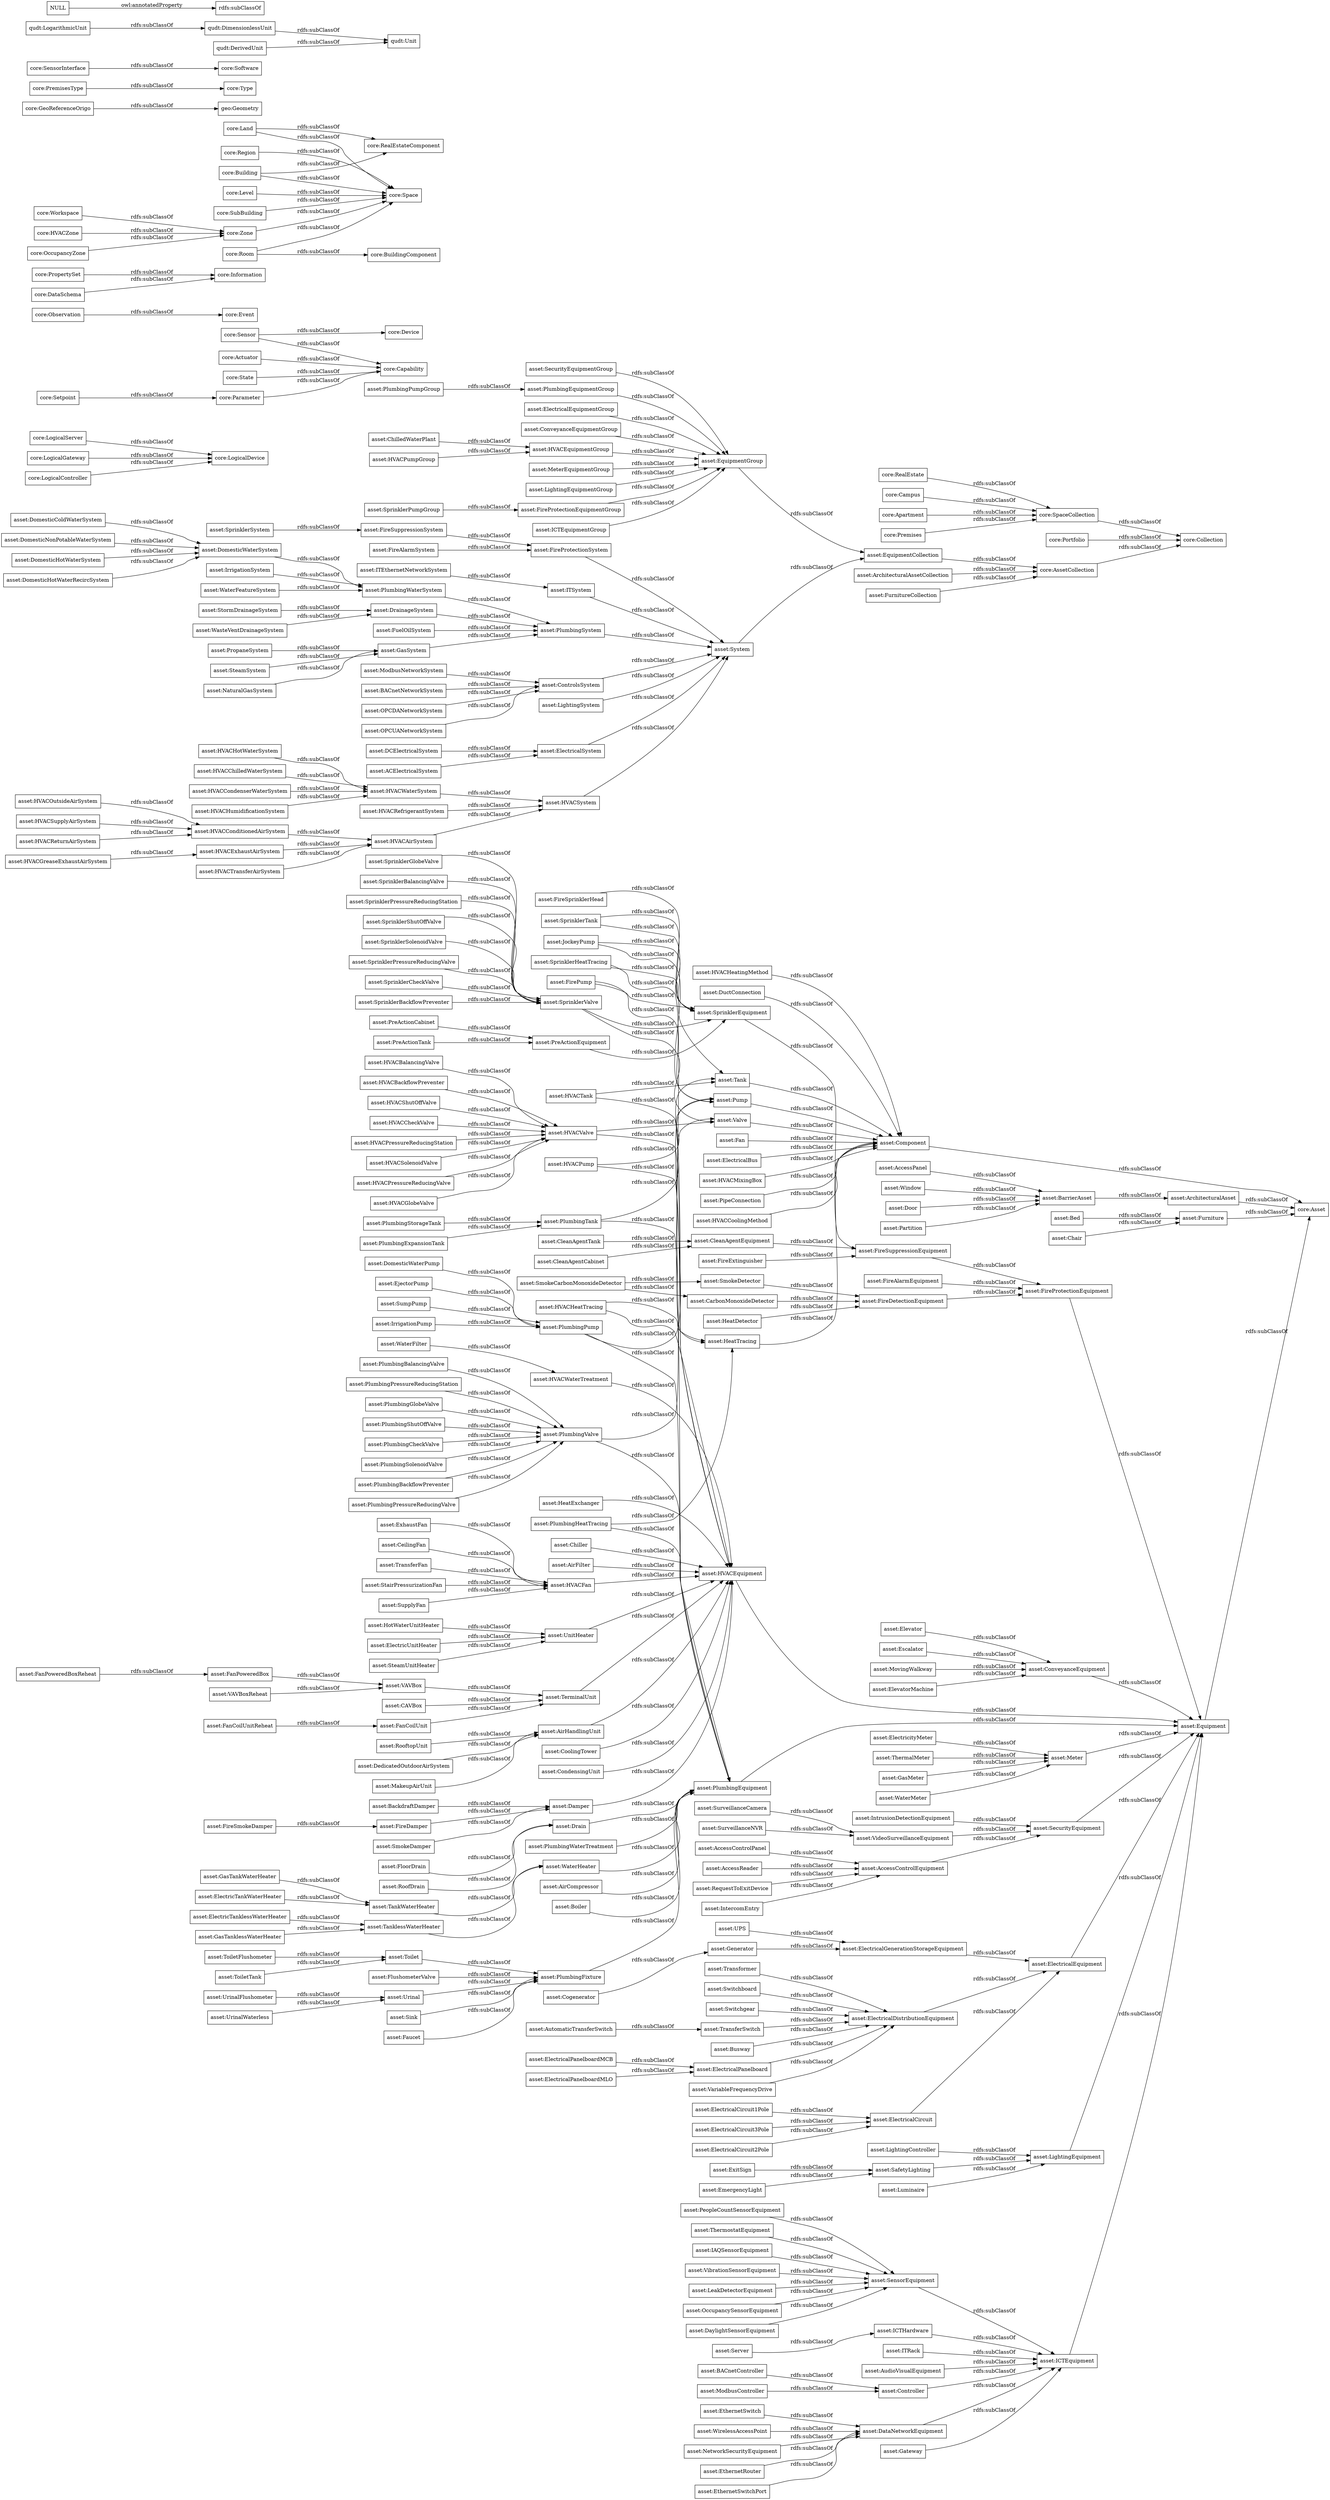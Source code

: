 digraph ar2dtool_diagram { 
rankdir=LR;
size="1000"
node [shape = rectangle, color="black"]; "asset:ElectricalGenerationStorageEquipment" "asset:TransferSwitch" "asset:DomesticColdWaterSystem" "asset:ElectricalDistributionEquipment" "asset:WaterHeater" "asset:HVACCoolingMethod" "asset:WaterFeatureSystem" "asset:RoofDrain" "asset:IrrigationPump" "asset:HVACCheckValve" "asset:ElectricalCircuit3Pole" "asset:LightingEquipment" "asset:PlumbingPressureReducingValve" "asset:FireAlarmEquipment" "asset:Gateway" "asset:DCElectricalSystem" "asset:HVACTank" "asset:HVACFan" "asset:GasTankWaterHeater" "asset:PlumbingBalancingValve" "asset:GasMeter" "asset:PlumbingPump" "asset:Chair" "asset:SteamUnitHeater" "asset:FireSprinklerHead" "asset:FireExtinguisher" "asset:HVACHumidificationSystem" "asset:StairPressurizationFan" "asset:SmokeDamper" "asset:Equipment" "asset:HVACHeatingMethod" "asset:DomesticNonPotableWaterSystem" "asset:SprinklerShutOffValve" "asset:FanCoilUnit" "asset:PlumbingExpansionTank" "asset:ElectricalCircuit" "asset:CleanAgentEquipment" "asset:HVACReturnAirSystem" "asset:PlumbingPressureReducingStation" "asset:DomesticWaterPump" "asset:PlumbingValve" "asset:HVACConditionedAirSystem" "asset:PlumbingHeatTracing" "asset:Door" "asset:PlumbingGlobeValve" "asset:DuctConnection" "asset:SprinklerSolenoidValve" "asset:WirelessAccessPoint" "asset:SprinklerHeatTracing" "asset:SupplyFan" "asset:UnitHeater" "asset:AirCompressor" "asset:TerminalUnit" "asset:SprinklerEquipment" "asset:OPCDANetworkSystem" "asset:Component" "asset:AirHandlingUnit" "asset:RequestToExitDevice" "asset:FloorDrain" "asset:DomesticHotWaterSystem" "asset:HVACHotWaterSystem" "asset:WaterMeter" "asset:GasSystem" "asset:ITSystem" "asset:VideoSurveillanceEquipment" "asset:NetworkSecurityEquipment" "asset:ElectricalCircuit2Pole" "asset:HVACPressureReducingStation" "asset:EjectorPump" "asset:UrinalFlushometer" "asset:Pump" "asset:AccessControlEquipment" "asset:FanCoilUnitReheat" "asset:Sink" "asset:StormDrainageSystem" "asset:IntrusionDetectionEquipment" "asset:BackdraftDamper" "asset:ThermostatEquipment" "asset:ICTEquipment" "asset:Bed" "asset:ExhaustFan" "asset:FireSuppressionEquipment" "asset:FireSuppressionSystem" "asset:TanklessWaterHeater" "asset:PlumbingStorageTank" "asset:PlumbingPumpGroup" "asset:ToiletFlushometer" "asset:IntercomEntry" "asset:FuelOilSystem" "asset:Luminaire" "asset:EthernetRouter" "asset:ElectricityMeter" "asset:CoolingTower" "asset:IAQSensorEquipment" "asset:AccessControlPanel" "asset:HVACChilledWaterSystem" "asset:CeilingFan" "asset:CondensingUnit" "asset:Fan" "asset:SurveillanceCamera" "asset:SensorEquipment" "asset:ChilledWaterPlant" "asset:ElectricalCircuit1Pole" "asset:TankWaterHeater" "asset:UPS" "asset:HotWaterUnitHeater" "asset:AccessReader" "asset:ICTHardware" "asset:BACnetController" "asset:PlumbingShutOffValve" "asset:AutomaticTransferSwitch" "asset:HVACExhaustAirSystem" "asset:PreActionTank" "asset:VibrationSensorEquipment" "asset:ICTEquipmentGroup" "asset:Faucet" "asset:Toilet" "asset:Damper" "asset:LightingSystem" "asset:HVACPumpGroup" "asset:EthernetSwitchPort" "asset:WaterFilter" "asset:HVACSolenoidValve" "asset:ThermalMeter" "asset:SecurityEquipmentGroup" "asset:ElectricalPanelboardMCB" "asset:OPCUANetworkSystem" "asset:SurveillanceNVR" "asset:HVACPressureReducingValve" "asset:SprinklerTank" "asset:FanPoweredBox" "asset:ExitSign" "asset:SmokeDetector" "asset:ElectricTanklessWaterHeater" "asset:ElectricTankWaterHeater" "asset:ControlsSystem" "asset:HVACWaterTreatment" "asset:HVACPump" "asset:LeakDetectorEquipment" "asset:LightingController" "asset:Boiler" "asset:PropaneSystem" "asset:SafetyLighting" "asset:MovingWalkway" "asset:HVACOutsideAirSystem" "asset:ACElectricalSystem" "asset:Valve" "asset:FireDamper" "asset:Server" "asset:HVACGlobeValve" "asset:SprinklerPressureReducingValve" "asset:FireProtectionEquipmentGroup" "asset:CarbonMonoxideDetector" "asset:PlumbingWaterSystem" "asset:PlumbingTank" "asset:SprinklerCheckValve" "asset:EmergencyLight" "asset:ElectricalBus" "asset:ElectricalEquipmentGroup" "asset:HVACWaterSystem" "asset:HVACBalancingValve" "asset:ToiletTank" "asset:HeatExchanger" "asset:SprinklerBackflowPreventer" "asset:OccupancySensorEquipment" "asset:ConveyanceEquipmentGroup" "asset:ElevatorMachine" "asset:HVACTransferAirSystem" "asset:Cogenerator" "asset:ConveyanceEquipment" "asset:Busway" "asset:FlushometerValve" "asset:ElectricalEquipment" "asset:PlumbingEquipmentGroup" "asset:ITEthernetNetworkSystem" "asset:SprinklerGlobeValve" "asset:Chiller" "asset:HVACValve" "asset:VAVBox" "asset:HVACAirSystem" "asset:Elevator" "asset:PlumbingCheckValve" "asset:ElectricalPanelboard" "asset:EquipmentGroup" "asset:PlumbingSolenoidValve" "asset:VariableFrequencyDrive" "asset:ElectricalSystem" "asset:System" "asset:DomesticWaterSystem" "asset:SprinklerBalancingValve" "asset:PlumbingEquipment" "asset:FanPoweredBoxReheat" "asset:HVACCondenserWaterSystem" "asset:ArchitecturalAsset" "asset:ArchitecturalAssetCollection" "asset:CleanAgentTank" "asset:Escalator" "asset:HeatTracing" "asset:HVACMixingBox" "asset:HeatDetector" "asset:ITRack" "asset:AudioVisualEquipment" "asset:SteamSystem" "asset:PlumbingSystem" "asset:DrainageSystem" "asset:Urinal" "asset:PreActionCabinet" "asset:ModbusNetworkSystem" "asset:IrrigationSystem" "asset:HVACRefrigerantSystem" "asset:MeterEquipmentGroup" "asset:BarrierAsset" "asset:Meter" "asset:FirePump" "asset:HVACBackflowPreventer" "asset:MakeupAirUnit" "asset:Furniture" "asset:UrinalWaterless" "asset:HVACShutOffValve" "asset:Partition" "asset:HVACGreaseExhaustAirSystem" "asset:ElectricalPanelboardMLO" "asset:WasteVentDrainageSystem" "asset:Controller" "asset:ElectricUnitHeater" "asset:SumpPump" "asset:GasTanklessWaterHeater" "asset:EthernetSwitch" "asset:BACnetNetworkSystem" "asset:AirFilter" "asset:SprinklerPumpGroup" "asset:TransferFan" "asset:HVACSystem" "asset:CleanAgentCabinet" "asset:RooftopUnit" "asset:HVACEquipment" "asset:SecurityEquipment" "asset:NaturalGasSystem" "asset:FireDetectionEquipment" "asset:AccessPanel" "asset:DaylightSensorEquipment" "asset:SprinklerSystem" "asset:HVACEquipmentGroup" "asset:Transformer" "asset:LightingEquipmentGroup" "asset:FireProtectionSystem" "asset:FurnitureCollection" "asset:DomesticHotWaterRecircSystem" "asset:SmokeCarbonMonoxideDetector" "asset:DedicatedOutdoorAirSystem" "asset:Switchboard" "asset:PeopleCountSensorEquipment" "asset:CAVBox" "asset:EquipmentCollection" "asset:Tank" "asset:PlumbingBackflowPreventer" "asset:SprinklerPressureReducingStation" "asset:PlumbingFixture" "asset:PipeConnection" "asset:FireSmokeDamper" "asset:DataNetworkEquipment" "asset:Window" "asset:FireAlarmSystem" "asset:Drain" "asset:PlumbingWaterTreatment" "asset:HVACHeatTracing" "asset:FireProtectionEquipment" "asset:VAVBoxReheat" "asset:Generator" "asset:PreActionEquipment" "asset:JockeyPump" "asset:ModbusController" "asset:HVACSupplyAirSystem" "asset:Switchgear" "asset:SprinklerValve" "core:Premises" "core:LogicalServer" "core:Capability" "core:Observation" "core:LogicalGateway" "core:Information" "core:Asset" "core:Level" "core:RealEstateComponent" "core:PropertySet" "core:Space" "core:AssetCollection" "core:Land" "core:Zone" "core:Device" "core:Sensor" "core:Portfolio" "geo:Geometry" "core:Type" "core:Building" "core:Actuator" "core:RealEstate" "core:Workspace" "core:Event" "core:GeoReferenceOrigo" "core:Region" "core:DataSchema" "core:Campus" "core:BuildingComponent" "core:PremisesType" "core:SubBuilding" "core:LogicalDevice" "core:Apartment" "core:State" "core:Collection" "core:HVACZone" "core:Room" "core:Software" "core:Parameter" "core:LogicalController" "core:SensorInterface" "core:OccupancyZone" "core:Setpoint" "core:SpaceCollection" "qudt:Unit" "qudt:LogarithmicUnit" "qudt:DimensionlessUnit" "qudt:DerivedUnit" ; /*classes style*/
	"asset:ModbusController" -> "asset:Controller" [ label = "rdfs:subClassOf" ];
	"asset:PlumbingPressureReducingStation" -> "asset:PlumbingValve" [ label = "rdfs:subClassOf" ];
	"asset:FireProtectionSystem" -> "asset:System" [ label = "rdfs:subClassOf" ];
	"asset:GasTanklessWaterHeater" -> "asset:TanklessWaterHeater" [ label = "rdfs:subClassOf" ];
	"asset:SmokeDetector" -> "asset:FireDetectionEquipment" [ label = "rdfs:subClassOf" ];
	"asset:ICTEquipment" -> "asset:Equipment" [ label = "rdfs:subClassOf" ];
	"asset:HVACHeatingMethod" -> "asset:Component" [ label = "rdfs:subClassOf" ];
	"core:Region" -> "core:Space" [ label = "rdfs:subClassOf" ];
	"asset:Drain" -> "asset:PlumbingEquipment" [ label = "rdfs:subClassOf" ];
	"asset:SteamUnitHeater" -> "asset:UnitHeater" [ label = "rdfs:subClassOf" ];
	"asset:PipeConnection" -> "asset:Component" [ label = "rdfs:subClassOf" ];
	"asset:EthernetSwitch" -> "asset:DataNetworkEquipment" [ label = "rdfs:subClassOf" ];
	"asset:VibrationSensorEquipment" -> "asset:SensorEquipment" [ label = "rdfs:subClassOf" ];
	"asset:HeatExchanger" -> "asset:HVACEquipment" [ label = "rdfs:subClassOf" ];
	"asset:PlumbingValve" -> "asset:Valve" [ label = "rdfs:subClassOf" ];
	"asset:PlumbingValve" -> "asset:PlumbingEquipment" [ label = "rdfs:subClassOf" ];
	"asset:HVACExhaustAirSystem" -> "asset:HVACAirSystem" [ label = "rdfs:subClassOf" ];
	"asset:DrainageSystem" -> "asset:PlumbingSystem" [ label = "rdfs:subClassOf" ];
	"asset:SecurityEquipment" -> "asset:Equipment" [ label = "rdfs:subClassOf" ];
	"asset:FireProtectionEquipmentGroup" -> "asset:EquipmentGroup" [ label = "rdfs:subClassOf" ];
	"core:PropertySet" -> "core:Information" [ label = "rdfs:subClassOf" ];
	"asset:DomesticWaterSystem" -> "asset:PlumbingWaterSystem" [ label = "rdfs:subClassOf" ];
	"asset:OPCDANetworkSystem" -> "asset:ControlsSystem" [ label = "rdfs:subClassOf" ];
	"core:LogicalServer" -> "core:LogicalDevice" [ label = "rdfs:subClassOf" ];
	"asset:Gateway" -> "asset:ICTEquipment" [ label = "rdfs:subClassOf" ];
	"asset:HotWaterUnitHeater" -> "asset:UnitHeater" [ label = "rdfs:subClassOf" ];
	"asset:HVACChilledWaterSystem" -> "asset:HVACWaterSystem" [ label = "rdfs:subClassOf" ];
	"asset:SprinklerBalancingValve" -> "asset:SprinklerValve" [ label = "rdfs:subClassOf" ];
	"asset:JockeyPump" -> "asset:SprinklerEquipment" [ label = "rdfs:subClassOf" ];
	"asset:JockeyPump" -> "asset:Pump" [ label = "rdfs:subClassOf" ];
	"core:LogicalController" -> "core:LogicalDevice" [ label = "rdfs:subClassOf" ];
	"asset:DomesticHotWaterRecircSystem" -> "asset:DomesticWaterSystem" [ label = "rdfs:subClassOf" ];
	"asset:GasMeter" -> "asset:Meter" [ label = "rdfs:subClassOf" ];
	"asset:Server" -> "asset:ICTHardware" [ label = "rdfs:subClassOf" ];
	"asset:PlumbingSolenoidValve" -> "asset:PlumbingValve" [ label = "rdfs:subClassOf" ];
	"asset:RooftopUnit" -> "asset:AirHandlingUnit" [ label = "rdfs:subClassOf" ];
	"asset:RequestToExitDevice" -> "asset:AccessControlEquipment" [ label = "rdfs:subClassOf" ];
	"asset:Meter" -> "asset:Equipment" [ label = "rdfs:subClassOf" ];
	"asset:Valve" -> "asset:Component" [ label = "rdfs:subClassOf" ];
	"asset:Tank" -> "asset:Component" [ label = "rdfs:subClassOf" ];
	"asset:VAVBox" -> "asset:TerminalUnit" [ label = "rdfs:subClassOf" ];
	"core:SpaceCollection" -> "core:Collection" [ label = "rdfs:subClassOf" ];
	"asset:DomesticHotWaterSystem" -> "asset:DomesticWaterSystem" [ label = "rdfs:subClassOf" ];
	"asset:Luminaire" -> "asset:LightingEquipment" [ label = "rdfs:subClassOf" ];
	"asset:ChilledWaterPlant" -> "asset:HVACEquipmentGroup" [ label = "rdfs:subClassOf" ];
	"core:Apartment" -> "core:SpaceCollection" [ label = "rdfs:subClassOf" ];
	"asset:LightingController" -> "asset:LightingEquipment" [ label = "rdfs:subClassOf" ];
	"asset:SprinklerShutOffValve" -> "asset:SprinklerValve" [ label = "rdfs:subClassOf" ];
	"asset:FirePump" -> "asset:SprinklerEquipment" [ label = "rdfs:subClassOf" ];
	"asset:FirePump" -> "asset:Pump" [ label = "rdfs:subClassOf" ];
	"asset:SprinklerPressureReducingStation" -> "asset:SprinklerValve" [ label = "rdfs:subClassOf" ];
	"asset:MakeupAirUnit" -> "asset:AirHandlingUnit" [ label = "rdfs:subClassOf" ];
	"asset:FanPoweredBoxReheat" -> "asset:FanPoweredBox" [ label = "rdfs:subClassOf" ];
	"asset:Elevator" -> "asset:ConveyanceEquipment" [ label = "rdfs:subClassOf" ];
	"asset:ThermalMeter" -> "asset:Meter" [ label = "rdfs:subClassOf" ];
	"asset:HVACPressureReducingValve" -> "asset:HVACValve" [ label = "rdfs:subClassOf" ];
	"asset:WasteVentDrainageSystem" -> "asset:DrainageSystem" [ label = "rdfs:subClassOf" ];
	"asset:HVACPump" -> "asset:Pump" [ label = "rdfs:subClassOf" ];
	"asset:HVACPump" -> "asset:HVACEquipment" [ label = "rdfs:subClassOf" ];
	"asset:ElevatorMachine" -> "asset:ConveyanceEquipment" [ label = "rdfs:subClassOf" ];
	"asset:FuelOilSystem" -> "asset:PlumbingSystem" [ label = "rdfs:subClassOf" ];
	"asset:SafetyLighting" -> "asset:LightingEquipment" [ label = "rdfs:subClassOf" ];
	"asset:HVACHotWaterSystem" -> "asset:HVACWaterSystem" [ label = "rdfs:subClassOf" ];
	"core:AssetCollection" -> "core:Collection" [ label = "rdfs:subClassOf" ];
	"asset:OccupancySensorEquipment" -> "asset:SensorEquipment" [ label = "rdfs:subClassOf" ];
	"asset:FurnitureCollection" -> "core:AssetCollection" [ label = "rdfs:subClassOf" ];
	"asset:Toilet" -> "asset:PlumbingFixture" [ label = "rdfs:subClassOf" ];
	"asset:PlumbingWaterSystem" -> "asset:PlumbingSystem" [ label = "rdfs:subClassOf" ];
	"qudt:DimensionlessUnit" -> "qudt:Unit" [ label = "rdfs:subClassOf" ];
	"core:Building" -> "core:Space" [ label = "rdfs:subClassOf" ];
	"core:Building" -> "core:RealEstateComponent" [ label = "rdfs:subClassOf" ];
	"asset:ElectricalCircuit1Pole" -> "asset:ElectricalCircuit" [ label = "rdfs:subClassOf" ];
	"asset:PlumbingSystem" -> "asset:System" [ label = "rdfs:subClassOf" ];
	"asset:Partition" -> "asset:BarrierAsset" [ label = "rdfs:subClassOf" ];
	"asset:OPCUANetworkSystem" -> "asset:ControlsSystem" [ label = "rdfs:subClassOf" ];
	"asset:HVACCoolingMethod" -> "asset:Component" [ label = "rdfs:subClassOf" ];
	"asset:DuctConnection" -> "asset:Component" [ label = "rdfs:subClassOf" ];
	"asset:WaterFeatureSystem" -> "asset:PlumbingWaterSystem" [ label = "rdfs:subClassOf" ];
	"asset:WirelessAccessPoint" -> "asset:DataNetworkEquipment" [ label = "rdfs:subClassOf" ];
	"asset:VideoSurveillanceEquipment" -> "asset:SecurityEquipment" [ label = "rdfs:subClassOf" ];
	"core:OccupancyZone" -> "core:Zone" [ label = "rdfs:subClassOf" ];
	"asset:SprinklerGlobeValve" -> "asset:SprinklerValve" [ label = "rdfs:subClassOf" ];
	"core:Room" -> "core:Space" [ label = "rdfs:subClassOf" ];
	"core:Room" -> "core:BuildingComponent" [ label = "rdfs:subClassOf" ];
	"asset:FireExtinguisher" -> "asset:FireSuppressionEquipment" [ label = "rdfs:subClassOf" ];
	"asset:PreActionEquipment" -> "asset:SprinklerEquipment" [ label = "rdfs:subClassOf" ];
	"asset:TransferFan" -> "asset:HVACFan" [ label = "rdfs:subClassOf" ];
	"asset:WaterFilter" -> "asset:HVACWaterTreatment" [ label = "rdfs:subClassOf" ];
	"asset:AirFilter" -> "asset:HVACEquipment" [ label = "rdfs:subClassOf" ];
	"asset:FireAlarmEquipment" -> "asset:FireProtectionEquipment" [ label = "rdfs:subClassOf" ];
	"asset:PlumbingEquipmentGroup" -> "asset:EquipmentGroup" [ label = "rdfs:subClassOf" ];
	"core:SensorInterface" -> "core:Software" [ label = "rdfs:subClassOf" ];
	"asset:HVACCheckValve" -> "asset:HVACValve" [ label = "rdfs:subClassOf" ];
	"asset:CoolingTower" -> "asset:HVACEquipment" [ label = "rdfs:subClassOf" ];
	"asset:HVACAirSystem" -> "asset:HVACSystem" [ label = "rdfs:subClassOf" ];
	"asset:VAVBoxReheat" -> "asset:VAVBox" [ label = "rdfs:subClassOf" ];
	"asset:FanCoilUnitReheat" -> "asset:FanCoilUnit" [ label = "rdfs:subClassOf" ];
	"asset:ExitSign" -> "asset:SafetyLighting" [ label = "rdfs:subClassOf" ];
	"asset:HVACHumidificationSystem" -> "asset:HVACWaterSystem" [ label = "rdfs:subClassOf" ];
	"asset:MovingWalkway" -> "asset:ConveyanceEquipment" [ label = "rdfs:subClassOf" ];
	"asset:PlumbingBackflowPreventer" -> "asset:PlumbingValve" [ label = "rdfs:subClassOf" ];
	"asset:ITSystem" -> "asset:System" [ label = "rdfs:subClassOf" ];
	"asset:EjectorPump" -> "asset:PlumbingPump" [ label = "rdfs:subClassOf" ];
	"asset:Generator" -> "asset:ElectricalGenerationStorageEquipment" [ label = "rdfs:subClassOf" ];
	"asset:EquipmentGroup" -> "asset:EquipmentCollection" [ label = "rdfs:subClassOf" ];
	"asset:PlumbingStorageTank" -> "asset:PlumbingTank" [ label = "rdfs:subClassOf" ];
	"asset:TanklessWaterHeater" -> "asset:WaterHeater" [ label = "rdfs:subClassOf" ];
	"asset:PlumbingFixture" -> "asset:PlumbingEquipment" [ label = "rdfs:subClassOf" ];
	"asset:BACnetNetworkSystem" -> "asset:ControlsSystem" [ label = "rdfs:subClassOf" ];
	"asset:HVACEquipment" -> "asset:Equipment" [ label = "rdfs:subClassOf" ];
	"asset:CarbonMonoxideDetector" -> "asset:FireDetectionEquipment" [ label = "rdfs:subClassOf" ];
	"asset:ControlsSystem" -> "asset:System" [ label = "rdfs:subClassOf" ];
	"asset:PropaneSystem" -> "asset:GasSystem" [ label = "rdfs:subClassOf" ];
	"core:Portfolio" -> "core:Collection" [ label = "rdfs:subClassOf" ];
	"asset:DomesticNonPotableWaterSystem" -> "asset:DomesticWaterSystem" [ label = "rdfs:subClassOf" ];
	"asset:SmokeCarbonMonoxideDetector" -> "asset:SmokeDetector" [ label = "rdfs:subClassOf" ];
	"asset:SmokeCarbonMonoxideDetector" -> "asset:CarbonMonoxideDetector" [ label = "rdfs:subClassOf" ];
	"asset:ModbusNetworkSystem" -> "asset:ControlsSystem" [ label = "rdfs:subClassOf" ];
	"asset:HVACWaterSystem" -> "asset:HVACSystem" [ label = "rdfs:subClassOf" ];
	"core:Observation" -> "core:Event" [ label = "rdfs:subClassOf" ];
	"asset:NaturalGasSystem" -> "asset:GasSystem" [ label = "rdfs:subClassOf" ];
	"asset:TerminalUnit" -> "asset:HVACEquipment" [ label = "rdfs:subClassOf" ];
	"asset:EquipmentCollection" -> "core:AssetCollection" [ label = "rdfs:subClassOf" ];
	"asset:FireSmokeDamper" -> "asset:FireDamper" [ label = "rdfs:subClassOf" ];
	"core:SubBuilding" -> "core:Space" [ label = "rdfs:subClassOf" ];
	"asset:SurveillanceCamera" -> "asset:VideoSurveillanceEquipment" [ label = "rdfs:subClassOf" ];
	"asset:CleanAgentCabinet" -> "asset:CleanAgentEquipment" [ label = "rdfs:subClassOf" ];
	"asset:HVACOutsideAirSystem" -> "asset:HVACConditionedAirSystem" [ label = "rdfs:subClassOf" ];
	"core:DataSchema" -> "core:Information" [ label = "rdfs:subClassOf" ];
	"asset:HVACBackflowPreventer" -> "asset:HVACValve" [ label = "rdfs:subClassOf" ];
	"asset:ArchitecturalAssetCollection" -> "core:AssetCollection" [ label = "rdfs:subClassOf" ];
	"asset:FlushometerValve" -> "asset:PlumbingFixture" [ label = "rdfs:subClassOf" ];
	"asset:ElectricalDistributionEquipment" -> "asset:ElectricalEquipment" [ label = "rdfs:subClassOf" ];
	"asset:ElectricalGenerationStorageEquipment" -> "asset:ElectricalEquipment" [ label = "rdfs:subClassOf" ];
	"asset:UrinalFlushometer" -> "asset:Urinal" [ label = "rdfs:subClassOf" ];
	"asset:HVACPressureReducingStation" -> "asset:HVACValve" [ label = "rdfs:subClassOf" ];
	"asset:PreActionCabinet" -> "asset:PreActionEquipment" [ label = "rdfs:subClassOf" ];
	"asset:CAVBox" -> "asset:TerminalUnit" [ label = "rdfs:subClassOf" ];
	"asset:Damper" -> "asset:HVACEquipment" [ label = "rdfs:subClassOf" ];
	"asset:RoofDrain" -> "asset:Drain" [ label = "rdfs:subClassOf" ];
	"asset:LightingEquipmentGroup" -> "asset:EquipmentGroup" [ label = "rdfs:subClassOf" ];
	"qudt:DerivedUnit" -> "qudt:Unit" [ label = "rdfs:subClassOf" ];
	"asset:PlumbingGlobeValve" -> "asset:PlumbingValve" [ label = "rdfs:subClassOf" ];
	"asset:PlumbingTank" -> "asset:Tank" [ label = "rdfs:subClassOf" ];
	"asset:PlumbingTank" -> "asset:PlumbingEquipment" [ label = "rdfs:subClassOf" ];
	"asset:SensorEquipment" -> "asset:ICTEquipment" [ label = "rdfs:subClassOf" ];
	"asset:HVACValve" -> "asset:Valve" [ label = "rdfs:subClassOf" ];
	"asset:HVACValve" -> "asset:HVACEquipment" [ label = "rdfs:subClassOf" ];
	"asset:CeilingFan" -> "asset:HVACFan" [ label = "rdfs:subClassOf" ];
	"asset:FireDetectionEquipment" -> "asset:FireProtectionEquipment" [ label = "rdfs:subClassOf" ];
	"asset:AirCompressor" -> "asset:PlumbingEquipment" [ label = "rdfs:subClassOf" ];
	"asset:ElectricityMeter" -> "asset:Meter" [ label = "rdfs:subClassOf" ];
	"asset:Boiler" -> "asset:PlumbingEquipment" [ label = "rdfs:subClassOf" ];
	"asset:SprinklerPressureReducingValve" -> "asset:SprinklerValve" [ label = "rdfs:subClassOf" ];
	"asset:AudioVisualEquipment" -> "asset:ICTEquipment" [ label = "rdfs:subClassOf" ];
	"asset:SprinklerBackflowPreventer" -> "asset:SprinklerValve" [ label = "rdfs:subClassOf" ];
	"asset:SteamSystem" -> "asset:GasSystem" [ label = "rdfs:subClassOf" ];
	"asset:SprinklerTank" -> "asset:Tank" [ label = "rdfs:subClassOf" ];
	"asset:SprinklerTank" -> "asset:SprinklerEquipment" [ label = "rdfs:subClassOf" ];
	"asset:IntrusionDetectionEquipment" -> "asset:SecurityEquipment" [ label = "rdfs:subClassOf" ];
	"asset:Busway" -> "asset:ElectricalDistributionEquipment" [ label = "rdfs:subClassOf" ];
	"asset:WaterHeater" -> "asset:PlumbingEquipment" [ label = "rdfs:subClassOf" ];
	"asset:Faucet" -> "asset:PlumbingFixture" [ label = "rdfs:subClassOf" ];
	"asset:Chair" -> "asset:Furniture" [ label = "rdfs:subClassOf" ];
	"asset:Fan" -> "asset:Component" [ label = "rdfs:subClassOf" ];
	"core:RealEstate" -> "core:SpaceCollection" [ label = "rdfs:subClassOf" ];
	"asset:System" -> "asset:EquipmentCollection" [ label = "rdfs:subClassOf" ];
	"asset:ElectricalSystem" -> "asset:System" [ label = "rdfs:subClassOf" ];
	"asset:EthernetSwitchPort" -> "asset:DataNetworkEquipment" [ label = "rdfs:subClassOf" ];
	"core:State" -> "core:Capability" [ label = "rdfs:subClassOf" ];
	"asset:CondensingUnit" -> "asset:HVACEquipment" [ label = "rdfs:subClassOf" ];
	"asset:FireProtectionEquipment" -> "asset:Equipment" [ label = "rdfs:subClassOf" ];
	"asset:AirHandlingUnit" -> "asset:HVACEquipment" [ label = "rdfs:subClassOf" ];
	"asset:ElectricTanklessWaterHeater" -> "asset:TanklessWaterHeater" [ label = "rdfs:subClassOf" ];
	"asset:DomesticWaterPump" -> "asset:PlumbingPump" [ label = "rdfs:subClassOf" ];
	"asset:CleanAgentTank" -> "asset:CleanAgentEquipment" [ label = "rdfs:subClassOf" ];
	"asset:ICTEquipmentGroup" -> "asset:EquipmentGroup" [ label = "rdfs:subClassOf" ];
	"asset:DataNetworkEquipment" -> "asset:ICTEquipment" [ label = "rdfs:subClassOf" ];
	"asset:DCElectricalSystem" -> "asset:ElectricalSystem" [ label = "rdfs:subClassOf" ];
	"asset:SprinklerSystem" -> "asset:FireSuppressionSystem" [ label = "rdfs:subClassOf" ];
	"asset:ToiletFlushometer" -> "asset:Toilet" [ label = "rdfs:subClassOf" ];
	"asset:EmergencyLight" -> "asset:SafetyLighting" [ label = "rdfs:subClassOf" ];
	"asset:ITRack" -> "asset:ICTEquipment" [ label = "rdfs:subClassOf" ];
	"asset:StormDrainageSystem" -> "asset:DrainageSystem" [ label = "rdfs:subClassOf" ];
	"core:Sensor" -> "core:Device" [ label = "rdfs:subClassOf" ];
	"core:Sensor" -> "core:Capability" [ label = "rdfs:subClassOf" ];
	"asset:UnitHeater" -> "asset:HVACEquipment" [ label = "rdfs:subClassOf" ];
	"asset:SprinklerHeatTracing" -> "asset:SprinklerEquipment" [ label = "rdfs:subClassOf" ];
	"asset:SprinklerHeatTracing" -> "asset:HeatTracing" [ label = "rdfs:subClassOf" ];
	"asset:ElectricalPanelboardMCB" -> "asset:ElectricalPanelboard" [ label = "rdfs:subClassOf" ];
	"core:PremisesType" -> "core:Type" [ label = "rdfs:subClassOf" ];
	"asset:FireSprinklerHead" -> "asset:SprinklerEquipment" [ label = "rdfs:subClassOf" ];
	"asset:ArchitecturalAsset" -> "core:Asset" [ label = "rdfs:subClassOf" ];
	"asset:TankWaterHeater" -> "asset:WaterHeater" [ label = "rdfs:subClassOf" ];
	"asset:HVACBalancingValve" -> "asset:HVACValve" [ label = "rdfs:subClassOf" ];
	"asset:HeatTracing" -> "asset:Component" [ label = "rdfs:subClassOf" ];
	"asset:TransferSwitch" -> "asset:ElectricalDistributionEquipment" [ label = "rdfs:subClassOf" ];
	"asset:ThermostatEquipment" -> "asset:SensorEquipment" [ label = "rdfs:subClassOf" ];
	"asset:IrrigationPump" -> "asset:PlumbingPump" [ label = "rdfs:subClassOf" ];
	"asset:DomesticColdWaterSystem" -> "asset:DomesticWaterSystem" [ label = "rdfs:subClassOf" ];
	"asset:Pump" -> "asset:Component" [ label = "rdfs:subClassOf" ];
	"asset:PlumbingShutOffValve" -> "asset:PlumbingValve" [ label = "rdfs:subClassOf" ];
	"qudt:LogarithmicUnit" -> "qudt:DimensionlessUnit" [ label = "rdfs:subClassOf" ];
	"asset:ACElectricalSystem" -> "asset:ElectricalSystem" [ label = "rdfs:subClassOf" ];
	"asset:ElectricalPanelboard" -> "asset:ElectricalDistributionEquipment" [ label = "rdfs:subClassOf" ];
	"asset:PreActionTank" -> "asset:PreActionEquipment" [ label = "rdfs:subClassOf" ];
	"asset:PlumbingExpansionTank" -> "asset:PlumbingTank" [ label = "rdfs:subClassOf" ];
	"asset:HVACTransferAirSystem" -> "asset:HVACAirSystem" [ label = "rdfs:subClassOf" ];
	"asset:SecurityEquipmentGroup" -> "asset:EquipmentGroup" [ label = "rdfs:subClassOf" ];
	"asset:HVACWaterTreatment" -> "asset:HVACEquipment" [ label = "rdfs:subClassOf" ];
	"asset:Controller" -> "asset:ICTEquipment" [ label = "rdfs:subClassOf" ];
	"asset:SurveillanceNVR" -> "asset:VideoSurveillanceEquipment" [ label = "rdfs:subClassOf" ];
	"core:Parameter" -> "core:Capability" [ label = "rdfs:subClassOf" ];
	"asset:Switchgear" -> "asset:ElectricalDistributionEquipment" [ label = "rdfs:subClassOf" ];
	"asset:ElectricalCircuit" -> "asset:ElectricalEquipment" [ label = "rdfs:subClassOf" ];
	"asset:PlumbingBalancingValve" -> "asset:PlumbingValve" [ label = "rdfs:subClassOf" ];
	"asset:IAQSensorEquipment" -> "asset:SensorEquipment" [ label = "rdfs:subClassOf" ];
	"asset:HVACGreaseExhaustAirSystem" -> "asset:HVACExhaustAirSystem" [ label = "rdfs:subClassOf" ];
	"asset:Urinal" -> "asset:PlumbingFixture" [ label = "rdfs:subClassOf" ];
	"asset:Chiller" -> "asset:HVACEquipment" [ label = "rdfs:subClassOf" ];
	"asset:DaylightSensorEquipment" -> "asset:SensorEquipment" [ label = "rdfs:subClassOf" ];
	"asset:LightingEquipment" -> "asset:Equipment" [ label = "rdfs:subClassOf" ];
	"asset:HVACRefrigerantSystem" -> "asset:HVACSystem" [ label = "rdfs:subClassOf" ];
	"asset:HVACFan" -> "asset:HVACEquipment" [ label = "rdfs:subClassOf" ];
	"asset:ConveyanceEquipment" -> "asset:Equipment" [ label = "rdfs:subClassOf" ];
	"asset:AutomaticTransferSwitch" -> "asset:TransferSwitch" [ label = "rdfs:subClassOf" ];
	"asset:ElectricUnitHeater" -> "asset:UnitHeater" [ label = "rdfs:subClassOf" ];
	"asset:FireSuppressionEquipment" -> "asset:FireProtectionEquipment" [ label = "rdfs:subClassOf" ];
	"asset:Escalator" -> "asset:ConveyanceEquipment" [ label = "rdfs:subClassOf" ];
	"asset:PlumbingHeatTracing" -> "asset:PlumbingEquipment" [ label = "rdfs:subClassOf" ];
	"asset:PlumbingHeatTracing" -> "asset:HeatTracing" [ label = "rdfs:subClassOf" ];
	"asset:HVACConditionedAirSystem" -> "asset:HVACAirSystem" [ label = "rdfs:subClassOf" ];
	"core:Actuator" -> "core:Capability" [ label = "rdfs:subClassOf" ];
	"asset:HVACSupplyAirSystem" -> "asset:HVACConditionedAirSystem" [ label = "rdfs:subClassOf" ];
	"asset:UrinalWaterless" -> "asset:Urinal" [ label = "rdfs:subClassOf" ];
	"asset:HVACReturnAirSystem" -> "asset:HVACConditionedAirSystem" [ label = "rdfs:subClassOf" ];
	"core:Zone" -> "core:Space" [ label = "rdfs:subClassOf" ];
	"asset:Switchboard" -> "asset:ElectricalDistributionEquipment" [ label = "rdfs:subClassOf" ];
	"asset:FanCoilUnit" -> "asset:TerminalUnit" [ label = "rdfs:subClassOf" ];
	"asset:HeatDetector" -> "asset:FireDetectionEquipment" [ label = "rdfs:subClassOf" ];
	"asset:CleanAgentEquipment" -> "asset:FireSuppressionEquipment" [ label = "rdfs:subClassOf" ];
	"asset:Window" -> "asset:BarrierAsset" [ label = "rdfs:subClassOf" ];
	"asset:ElectricalCircuit3Pole" -> "asset:ElectricalCircuit" [ label = "rdfs:subClassOf" ];
	"asset:BACnetController" -> "asset:Controller" [ label = "rdfs:subClassOf" ];
	"core:Premises" -> "core:SpaceCollection" [ label = "rdfs:subClassOf" ];
	"asset:GasSystem" -> "asset:PlumbingSystem" [ label = "rdfs:subClassOf" ];
	"asset:ToiletTank" -> "asset:Toilet" [ label = "rdfs:subClassOf" ];
	"asset:FireAlarmSystem" -> "asset:FireProtectionSystem" [ label = "rdfs:subClassOf" ];
	"asset:ExhaustFan" -> "asset:HVACFan" [ label = "rdfs:subClassOf" ];
	"asset:HVACTank" -> "asset:Tank" [ label = "rdfs:subClassOf" ];
	"asset:HVACTank" -> "asset:HVACEquipment" [ label = "rdfs:subClassOf" ];
	"asset:PlumbingPressureReducingValve" -> "asset:PlumbingValve" [ label = "rdfs:subClassOf" ];
	"asset:SprinklerPumpGroup" -> "asset:FireProtectionEquipmentGroup" [ label = "rdfs:subClassOf" ];
	"asset:FireSuppressionSystem" -> "asset:FireProtectionSystem" [ label = "rdfs:subClassOf" ];
	"asset:NetworkSecurityEquipment" -> "asset:DataNetworkEquipment" [ label = "rdfs:subClassOf" ];
	"asset:AccessPanel" -> "asset:BarrierAsset" [ label = "rdfs:subClassOf" ];
	"asset:PeopleCountSensorEquipment" -> "asset:SensorEquipment" [ label = "rdfs:subClassOf" ];
	"asset:FloorDrain" -> "asset:Drain" [ label = "rdfs:subClassOf" ];
	"asset:HVACSolenoidValve" -> "asset:HVACValve" [ label = "rdfs:subClassOf" ];
	"asset:AccessControlEquipment" -> "asset:SecurityEquipment" [ label = "rdfs:subClassOf" ];
	"asset:Door" -> "asset:BarrierAsset" [ label = "rdfs:subClassOf" ];
	"asset:HVACHeatTracing" -> "asset:HeatTracing" [ label = "rdfs:subClassOf" ];
	"asset:HVACHeatTracing" -> "asset:HVACEquipment" [ label = "rdfs:subClassOf" ];
	"asset:StairPressurizationFan" -> "asset:HVACFan" [ label = "rdfs:subClassOf" ];
	"core:Setpoint" -> "core:Parameter" [ label = "rdfs:subClassOf" ];
	"asset:SprinklerCheckValve" -> "asset:SprinklerValve" [ label = "rdfs:subClassOf" ];
	"core:LogicalGateway" -> "core:LogicalDevice" [ label = "rdfs:subClassOf" ];
	"asset:HVACSystem" -> "asset:System" [ label = "rdfs:subClassOf" ];
	"asset:ICTHardware" -> "asset:ICTEquipment" [ label = "rdfs:subClassOf" ];
	"asset:Cogenerator" -> "asset:Generator" [ label = "rdfs:subClassOf" ];
	"asset:WaterMeter" -> "asset:Meter" [ label = "rdfs:subClassOf" ];
	"asset:EthernetRouter" -> "asset:DataNetworkEquipment" [ label = "rdfs:subClassOf" ];
	"asset:SprinklerEquipment" -> "asset:FireSuppressionEquipment" [ label = "rdfs:subClassOf" ];
	"asset:SmokeDamper" -> "asset:Damper" [ label = "rdfs:subClassOf" ];
	"asset:IntercomEntry" -> "asset:AccessControlEquipment" [ label = "rdfs:subClassOf" ];
	"asset:FanPoweredBox" -> "asset:VAVBox" [ label = "rdfs:subClassOf" ];
	"asset:SprinklerValve" -> "asset:Valve" [ label = "rdfs:subClassOf" ];
	"asset:SprinklerValve" -> "asset:SprinklerEquipment" [ label = "rdfs:subClassOf" ];
	"asset:PlumbingPumpGroup" -> "asset:PlumbingEquipmentGroup" [ label = "rdfs:subClassOf" ];
	"asset:ElectricalCircuit2Pole" -> "asset:ElectricalCircuit" [ label = "rdfs:subClassOf" ];
	"asset:ElectricTankWaterHeater" -> "asset:TankWaterHeater" [ label = "rdfs:subClassOf" ];
	"asset:IrrigationSystem" -> "asset:PlumbingWaterSystem" [ label = "rdfs:subClassOf" ];
	"asset:Component" -> "core:Asset" [ label = "rdfs:subClassOf" ];
	"asset:Furniture" -> "core:Asset" [ label = "rdfs:subClassOf" ];
	"asset:FireDamper" -> "asset:Damper" [ label = "rdfs:subClassOf" ];
	"core:Level" -> "core:Space" [ label = "rdfs:subClassOf" ];
	"asset:SupplyFan" -> "asset:HVACFan" [ label = "rdfs:subClassOf" ];
	"asset:HVACCondenserWaterSystem" -> "asset:HVACWaterSystem" [ label = "rdfs:subClassOf" ];
	"asset:BackdraftDamper" -> "asset:Damper" [ label = "rdfs:subClassOf" ];
	"asset:ITEthernetNetworkSystem" -> "asset:ITSystem" [ label = "rdfs:subClassOf" ];
	"asset:LeakDetectorEquipment" -> "asset:SensorEquipment" [ label = "rdfs:subClassOf" ];
	"asset:UPS" -> "asset:ElectricalGenerationStorageEquipment" [ label = "rdfs:subClassOf" ];
	"asset:ElectricalBus" -> "asset:Component" [ label = "rdfs:subClassOf" ];
	"asset:ElectricalPanelboardMLO" -> "asset:ElectricalPanelboard" [ label = "rdfs:subClassOf" ];
	"asset:Transformer" -> "asset:ElectricalDistributionEquipment" [ label = "rdfs:subClassOf" ];
	"asset:Sink" -> "asset:PlumbingFixture" [ label = "rdfs:subClassOf" ];
	"asset:PlumbingPump" -> "asset:Pump" [ label = "rdfs:subClassOf" ];
	"asset:PlumbingPump" -> "asset:PlumbingEquipment" [ label = "rdfs:subClassOf" ];
	"asset:GasTankWaterHeater" -> "asset:TankWaterHeater" [ label = "rdfs:subClassOf" ];
	"core:GeoReferenceOrigo" -> "geo:Geometry" [ label = "rdfs:subClassOf" ];
	"asset:ElectricalEquipment" -> "asset:Equipment" [ label = "rdfs:subClassOf" ];
	"asset:Equipment" -> "core:Asset" [ label = "rdfs:subClassOf" ];
	"asset:PlumbingWaterTreatment" -> "asset:PlumbingEquipment" [ label = "rdfs:subClassOf" ];
	"core:HVACZone" -> "core:Zone" [ label = "rdfs:subClassOf" ];
	"asset:LightingSystem" -> "asset:System" [ label = "rdfs:subClassOf" ];
	"asset:HVACMixingBox" -> "asset:Component" [ label = "rdfs:subClassOf" ];
	"asset:PlumbingCheckValve" -> "asset:PlumbingValve" [ label = "rdfs:subClassOf" ];
	"asset:BarrierAsset" -> "asset:ArchitecturalAsset" [ label = "rdfs:subClassOf" ];
	"asset:HVACEquipmentGroup" -> "asset:EquipmentGroup" [ label = "rdfs:subClassOf" ];
	"asset:ElectricalEquipmentGroup" -> "asset:EquipmentGroup" [ label = "rdfs:subClassOf" ];
	"core:Campus" -> "core:SpaceCollection" [ label = "rdfs:subClassOf" ];
	"asset:AccessControlPanel" -> "asset:AccessControlEquipment" [ label = "rdfs:subClassOf" ];
	"asset:MeterEquipmentGroup" -> "asset:EquipmentGroup" [ label = "rdfs:subClassOf" ];
	"asset:PlumbingEquipment" -> "asset:Equipment" [ label = "rdfs:subClassOf" ];
	"asset:ConveyanceEquipmentGroup" -> "asset:EquipmentGroup" [ label = "rdfs:subClassOf" ];
	"asset:HVACPumpGroup" -> "asset:HVACEquipmentGroup" [ label = "rdfs:subClassOf" ];
	"asset:AccessReader" -> "asset:AccessControlEquipment" [ label = "rdfs:subClassOf" ];
	"core:Workspace" -> "core:Zone" [ label = "rdfs:subClassOf" ];
	"asset:HVACGlobeValve" -> "asset:HVACValve" [ label = "rdfs:subClassOf" ];
	"asset:VariableFrequencyDrive" -> "asset:ElectricalDistributionEquipment" [ label = "rdfs:subClassOf" ];
	"asset:SumpPump" -> "asset:PlumbingPump" [ label = "rdfs:subClassOf" ];
	"asset:DedicatedOutdoorAirSystem" -> "asset:AirHandlingUnit" [ label = "rdfs:subClassOf" ];
	"NULL" -> "rdfs:subClassOf" [ label = "owl:annotatedProperty" ];
	"asset:SprinklerSolenoidValve" -> "asset:SprinklerValve" [ label = "rdfs:subClassOf" ];
	"core:Land" -> "core:Space" [ label = "rdfs:subClassOf" ];
	"core:Land" -> "core:RealEstateComponent" [ label = "rdfs:subClassOf" ];
	"asset:HVACShutOffValve" -> "asset:HVACValve" [ label = "rdfs:subClassOf" ];
	"asset:Bed" -> "asset:Furniture" [ label = "rdfs:subClassOf" ];

}
